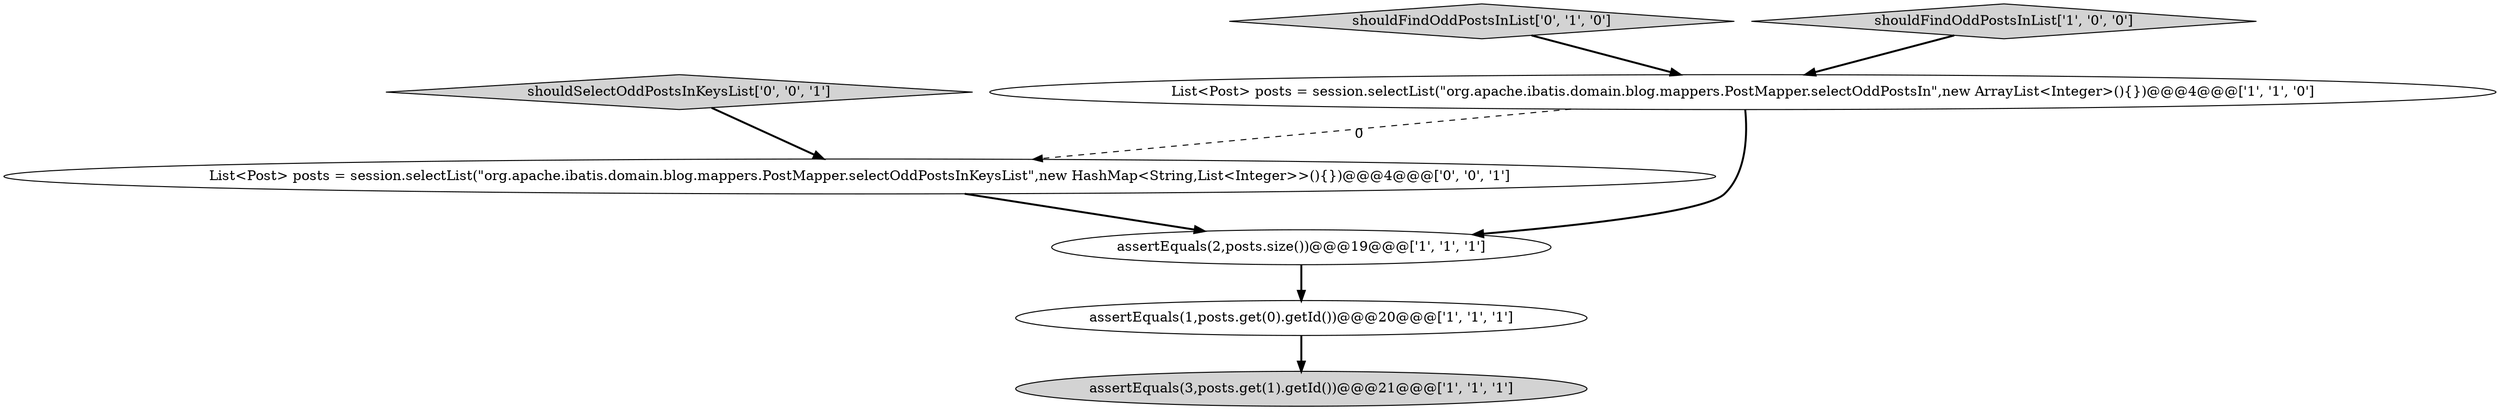 digraph {
0 [style = filled, label = "assertEquals(2,posts.size())@@@19@@@['1', '1', '1']", fillcolor = white, shape = ellipse image = "AAA0AAABBB1BBB"];
6 [style = filled, label = "shouldSelectOddPostsInKeysList['0', '0', '1']", fillcolor = lightgray, shape = diamond image = "AAA0AAABBB3BBB"];
5 [style = filled, label = "shouldFindOddPostsInList['0', '1', '0']", fillcolor = lightgray, shape = diamond image = "AAA0AAABBB2BBB"];
3 [style = filled, label = "List<Post> posts = session.selectList(\"org.apache.ibatis.domain.blog.mappers.PostMapper.selectOddPostsIn\",new ArrayList<Integer>(){})@@@4@@@['1', '1', '0']", fillcolor = white, shape = ellipse image = "AAA0AAABBB1BBB"];
7 [style = filled, label = "List<Post> posts = session.selectList(\"org.apache.ibatis.domain.blog.mappers.PostMapper.selectOddPostsInKeysList\",new HashMap<String,List<Integer>>(){})@@@4@@@['0', '0', '1']", fillcolor = white, shape = ellipse image = "AAA0AAABBB3BBB"];
2 [style = filled, label = "assertEquals(3,posts.get(1).getId())@@@21@@@['1', '1', '1']", fillcolor = lightgray, shape = ellipse image = "AAA0AAABBB1BBB"];
4 [style = filled, label = "assertEquals(1,posts.get(0).getId())@@@20@@@['1', '1', '1']", fillcolor = white, shape = ellipse image = "AAA0AAABBB1BBB"];
1 [style = filled, label = "shouldFindOddPostsInList['1', '0', '0']", fillcolor = lightgray, shape = diamond image = "AAA0AAABBB1BBB"];
1->3 [style = bold, label=""];
5->3 [style = bold, label=""];
7->0 [style = bold, label=""];
4->2 [style = bold, label=""];
6->7 [style = bold, label=""];
0->4 [style = bold, label=""];
3->7 [style = dashed, label="0"];
3->0 [style = bold, label=""];
}
